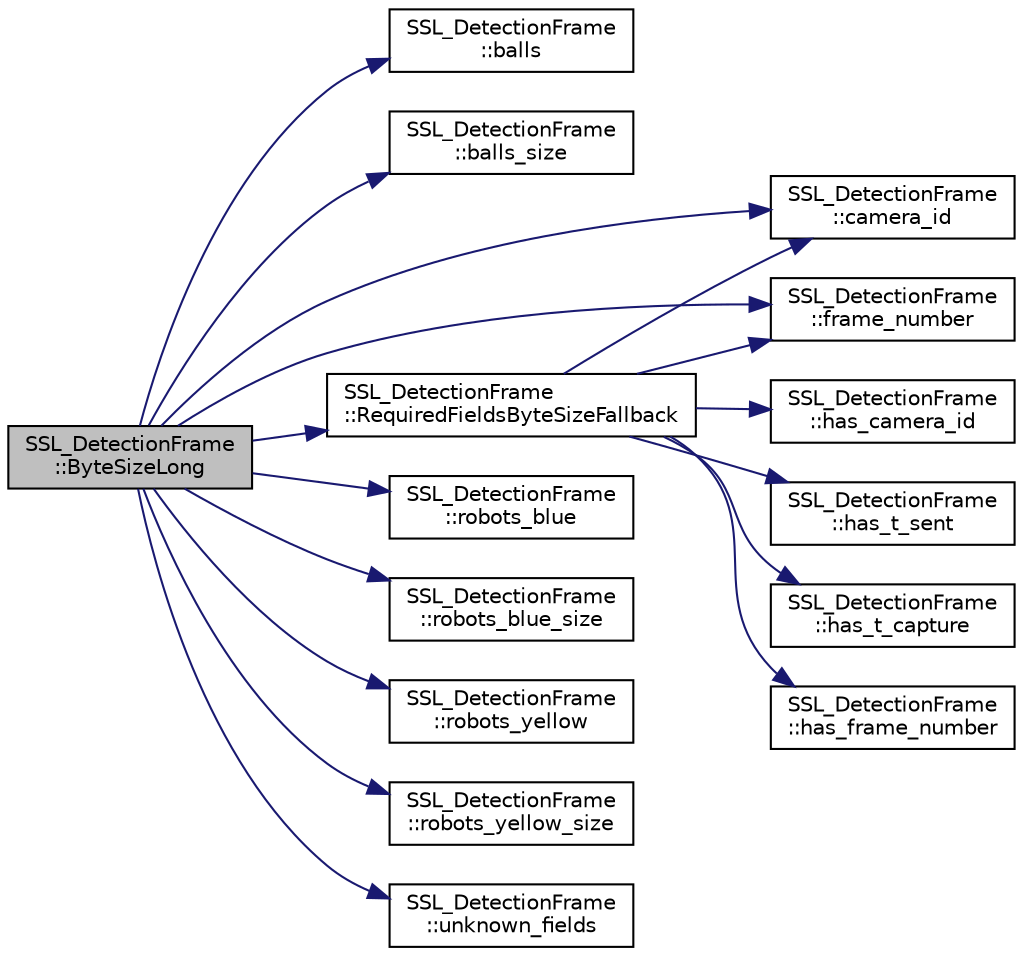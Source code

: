digraph "SSL_DetectionFrame::ByteSizeLong"
{
 // INTERACTIVE_SVG=YES
  edge [fontname="Helvetica",fontsize="10",labelfontname="Helvetica",labelfontsize="10"];
  node [fontname="Helvetica",fontsize="10",shape=record];
  rankdir="LR";
  Node1 [label="SSL_DetectionFrame\l::ByteSizeLong",height=0.2,width=0.4,color="black", fillcolor="grey75", style="filled", fontcolor="black"];
  Node1 -> Node2 [color="midnightblue",fontsize="10",style="solid",fontname="Helvetica"];
  Node2 [label="SSL_DetectionFrame\l::balls",height=0.2,width=0.4,color="black", fillcolor="white", style="filled",URL="$d3/dd1/class_s_s_l___detection_frame.html#a64917514ee31a1d1f8cd78017b38b45c"];
  Node1 -> Node3 [color="midnightblue",fontsize="10",style="solid",fontname="Helvetica"];
  Node3 [label="SSL_DetectionFrame\l::balls_size",height=0.2,width=0.4,color="black", fillcolor="white", style="filled",URL="$d3/dd1/class_s_s_l___detection_frame.html#af484a7b23e8aa13810a6719201163a29"];
  Node1 -> Node4 [color="midnightblue",fontsize="10",style="solid",fontname="Helvetica"];
  Node4 [label="SSL_DetectionFrame\l::camera_id",height=0.2,width=0.4,color="black", fillcolor="white", style="filled",URL="$d3/dd1/class_s_s_l___detection_frame.html#a4a2f074ae63f43c3a1192935ceb39155"];
  Node1 -> Node5 [color="midnightblue",fontsize="10",style="solid",fontname="Helvetica"];
  Node5 [label="SSL_DetectionFrame\l::frame_number",height=0.2,width=0.4,color="black", fillcolor="white", style="filled",URL="$d3/dd1/class_s_s_l___detection_frame.html#a04873bf9dda937ae896cf0a07b2234b9"];
  Node1 -> Node6 [color="midnightblue",fontsize="10",style="solid",fontname="Helvetica"];
  Node6 [label="SSL_DetectionFrame\l::RequiredFieldsByteSizeFallback",height=0.2,width=0.4,color="black", fillcolor="white", style="filled",URL="$d3/dd1/class_s_s_l___detection_frame.html#afb173008b8215749b8cea1c51fb8af05"];
  Node6 -> Node7 [color="midnightblue",fontsize="10",style="solid",fontname="Helvetica"];
  Node7 [label="SSL_DetectionFrame\l::has_t_capture",height=0.2,width=0.4,color="black", fillcolor="white", style="filled",URL="$d3/dd1/class_s_s_l___detection_frame.html#aae528d1a62a8793d970b66776d0a1983"];
  Node6 -> Node8 [color="midnightblue",fontsize="10",style="solid",fontname="Helvetica"];
  Node8 [label="SSL_DetectionFrame\l::has_frame_number",height=0.2,width=0.4,color="black", fillcolor="white", style="filled",URL="$d3/dd1/class_s_s_l___detection_frame.html#af62ec0cbd26a2b09fea984166d537b2f"];
  Node6 -> Node5 [color="midnightblue",fontsize="10",style="solid",fontname="Helvetica"];
  Node6 -> Node9 [color="midnightblue",fontsize="10",style="solid",fontname="Helvetica"];
  Node9 [label="SSL_DetectionFrame\l::has_camera_id",height=0.2,width=0.4,color="black", fillcolor="white", style="filled",URL="$d3/dd1/class_s_s_l___detection_frame.html#a35c9c396403e48bb1983a387701f2fe3"];
  Node6 -> Node4 [color="midnightblue",fontsize="10",style="solid",fontname="Helvetica"];
  Node6 -> Node10 [color="midnightblue",fontsize="10",style="solid",fontname="Helvetica"];
  Node10 [label="SSL_DetectionFrame\l::has_t_sent",height=0.2,width=0.4,color="black", fillcolor="white", style="filled",URL="$d3/dd1/class_s_s_l___detection_frame.html#a42bae63d5b23bfcdbdc3d4ee82f224e4"];
  Node1 -> Node11 [color="midnightblue",fontsize="10",style="solid",fontname="Helvetica"];
  Node11 [label="SSL_DetectionFrame\l::robots_blue",height=0.2,width=0.4,color="black", fillcolor="white", style="filled",URL="$d3/dd1/class_s_s_l___detection_frame.html#ab1a12bac14509f7608080c2ca1ea88e3"];
  Node1 -> Node12 [color="midnightblue",fontsize="10",style="solid",fontname="Helvetica"];
  Node12 [label="SSL_DetectionFrame\l::robots_blue_size",height=0.2,width=0.4,color="black", fillcolor="white", style="filled",URL="$d3/dd1/class_s_s_l___detection_frame.html#a4a25dbf89bc4f7880edc27fa0d9af723"];
  Node1 -> Node13 [color="midnightblue",fontsize="10",style="solid",fontname="Helvetica"];
  Node13 [label="SSL_DetectionFrame\l::robots_yellow",height=0.2,width=0.4,color="black", fillcolor="white", style="filled",URL="$d3/dd1/class_s_s_l___detection_frame.html#aefe2329358694d76b5333693f39af6ec"];
  Node1 -> Node14 [color="midnightblue",fontsize="10",style="solid",fontname="Helvetica"];
  Node14 [label="SSL_DetectionFrame\l::robots_yellow_size",height=0.2,width=0.4,color="black", fillcolor="white", style="filled",URL="$d3/dd1/class_s_s_l___detection_frame.html#aaef36efa910cfdacedb2292bdef95c36"];
  Node1 -> Node15 [color="midnightblue",fontsize="10",style="solid",fontname="Helvetica"];
  Node15 [label="SSL_DetectionFrame\l::unknown_fields",height=0.2,width=0.4,color="black", fillcolor="white", style="filled",URL="$d3/dd1/class_s_s_l___detection_frame.html#af4e23f54ff749e88020b1a1457cffda5"];
}
